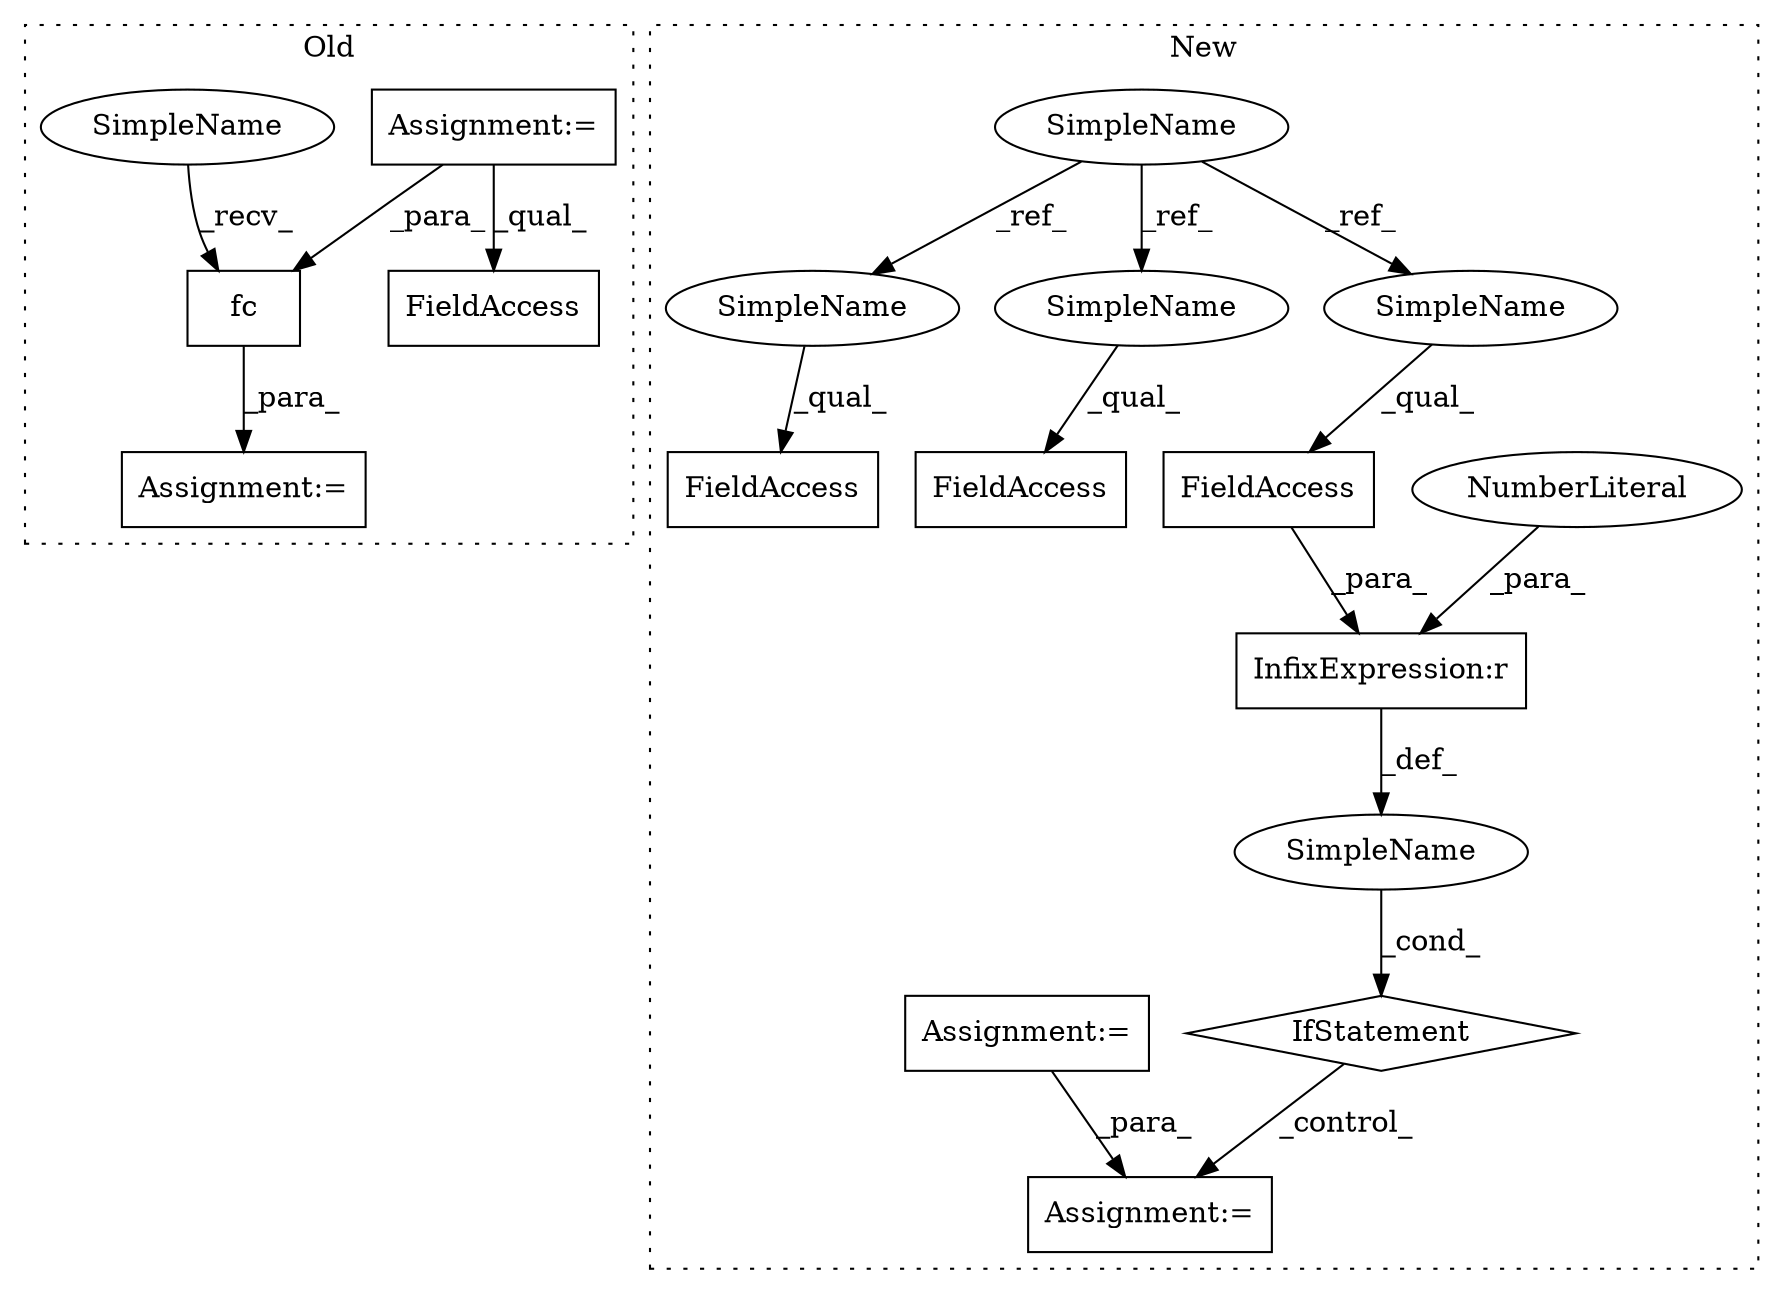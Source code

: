 digraph G {
subgraph cluster0 {
1 [label="fc" a="32" s="1372,1401" l="3,1" shape="box"];
3 [label="Assignment:=" a="7" s="1366" l="1" shape="box"];
13 [label="Assignment:=" a="7" s="1329" l="5" shape="box"];
14 [label="FieldAccess" a="22" s="1375" l="11" shape="box"];
18 [label="SimpleName" a="42" s="1367" l="4" shape="ellipse"];
label = "Old";
style="dotted";
}
subgraph cluster1 {
2 [label="IfStatement" a="25" s="980,1002" l="4,2" shape="diamond"];
4 [label="SimpleName" a="42" s="" l="" shape="ellipse"];
5 [label="Assignment:=" a="7" s="1020" l="1" shape="box"];
6 [label="InfixExpression:r" a="27" s="998" l="3" shape="box"];
7 [label="NumberLiteral" a="34" s="1001" l="1" shape="ellipse"];
8 [label="FieldAccess" a="22" s="984" l="14" shape="box"];
9 [label="SimpleName" a="42" s="899" l="4" shape="ellipse"];
10 [label="FieldAccess" a="22" s="1088" l="14" shape="box"];
11 [label="FieldAccess" a="22" s="1060" l="15" shape="box"];
12 [label="Assignment:=" a="7" s="948" l="1" shape="box"];
15 [label="SimpleName" a="42" s="1060" l="4" shape="ellipse"];
16 [label="SimpleName" a="42" s="1088" l="4" shape="ellipse"];
17 [label="SimpleName" a="42" s="984" l="4" shape="ellipse"];
label = "New";
style="dotted";
}
1 -> 3 [label="_para_"];
2 -> 5 [label="_control_"];
4 -> 2 [label="_cond_"];
6 -> 4 [label="_def_"];
7 -> 6 [label="_para_"];
8 -> 6 [label="_para_"];
9 -> 16 [label="_ref_"];
9 -> 17 [label="_ref_"];
9 -> 15 [label="_ref_"];
12 -> 5 [label="_para_"];
13 -> 1 [label="_para_"];
13 -> 14 [label="_qual_"];
15 -> 11 [label="_qual_"];
16 -> 10 [label="_qual_"];
17 -> 8 [label="_qual_"];
18 -> 1 [label="_recv_"];
}